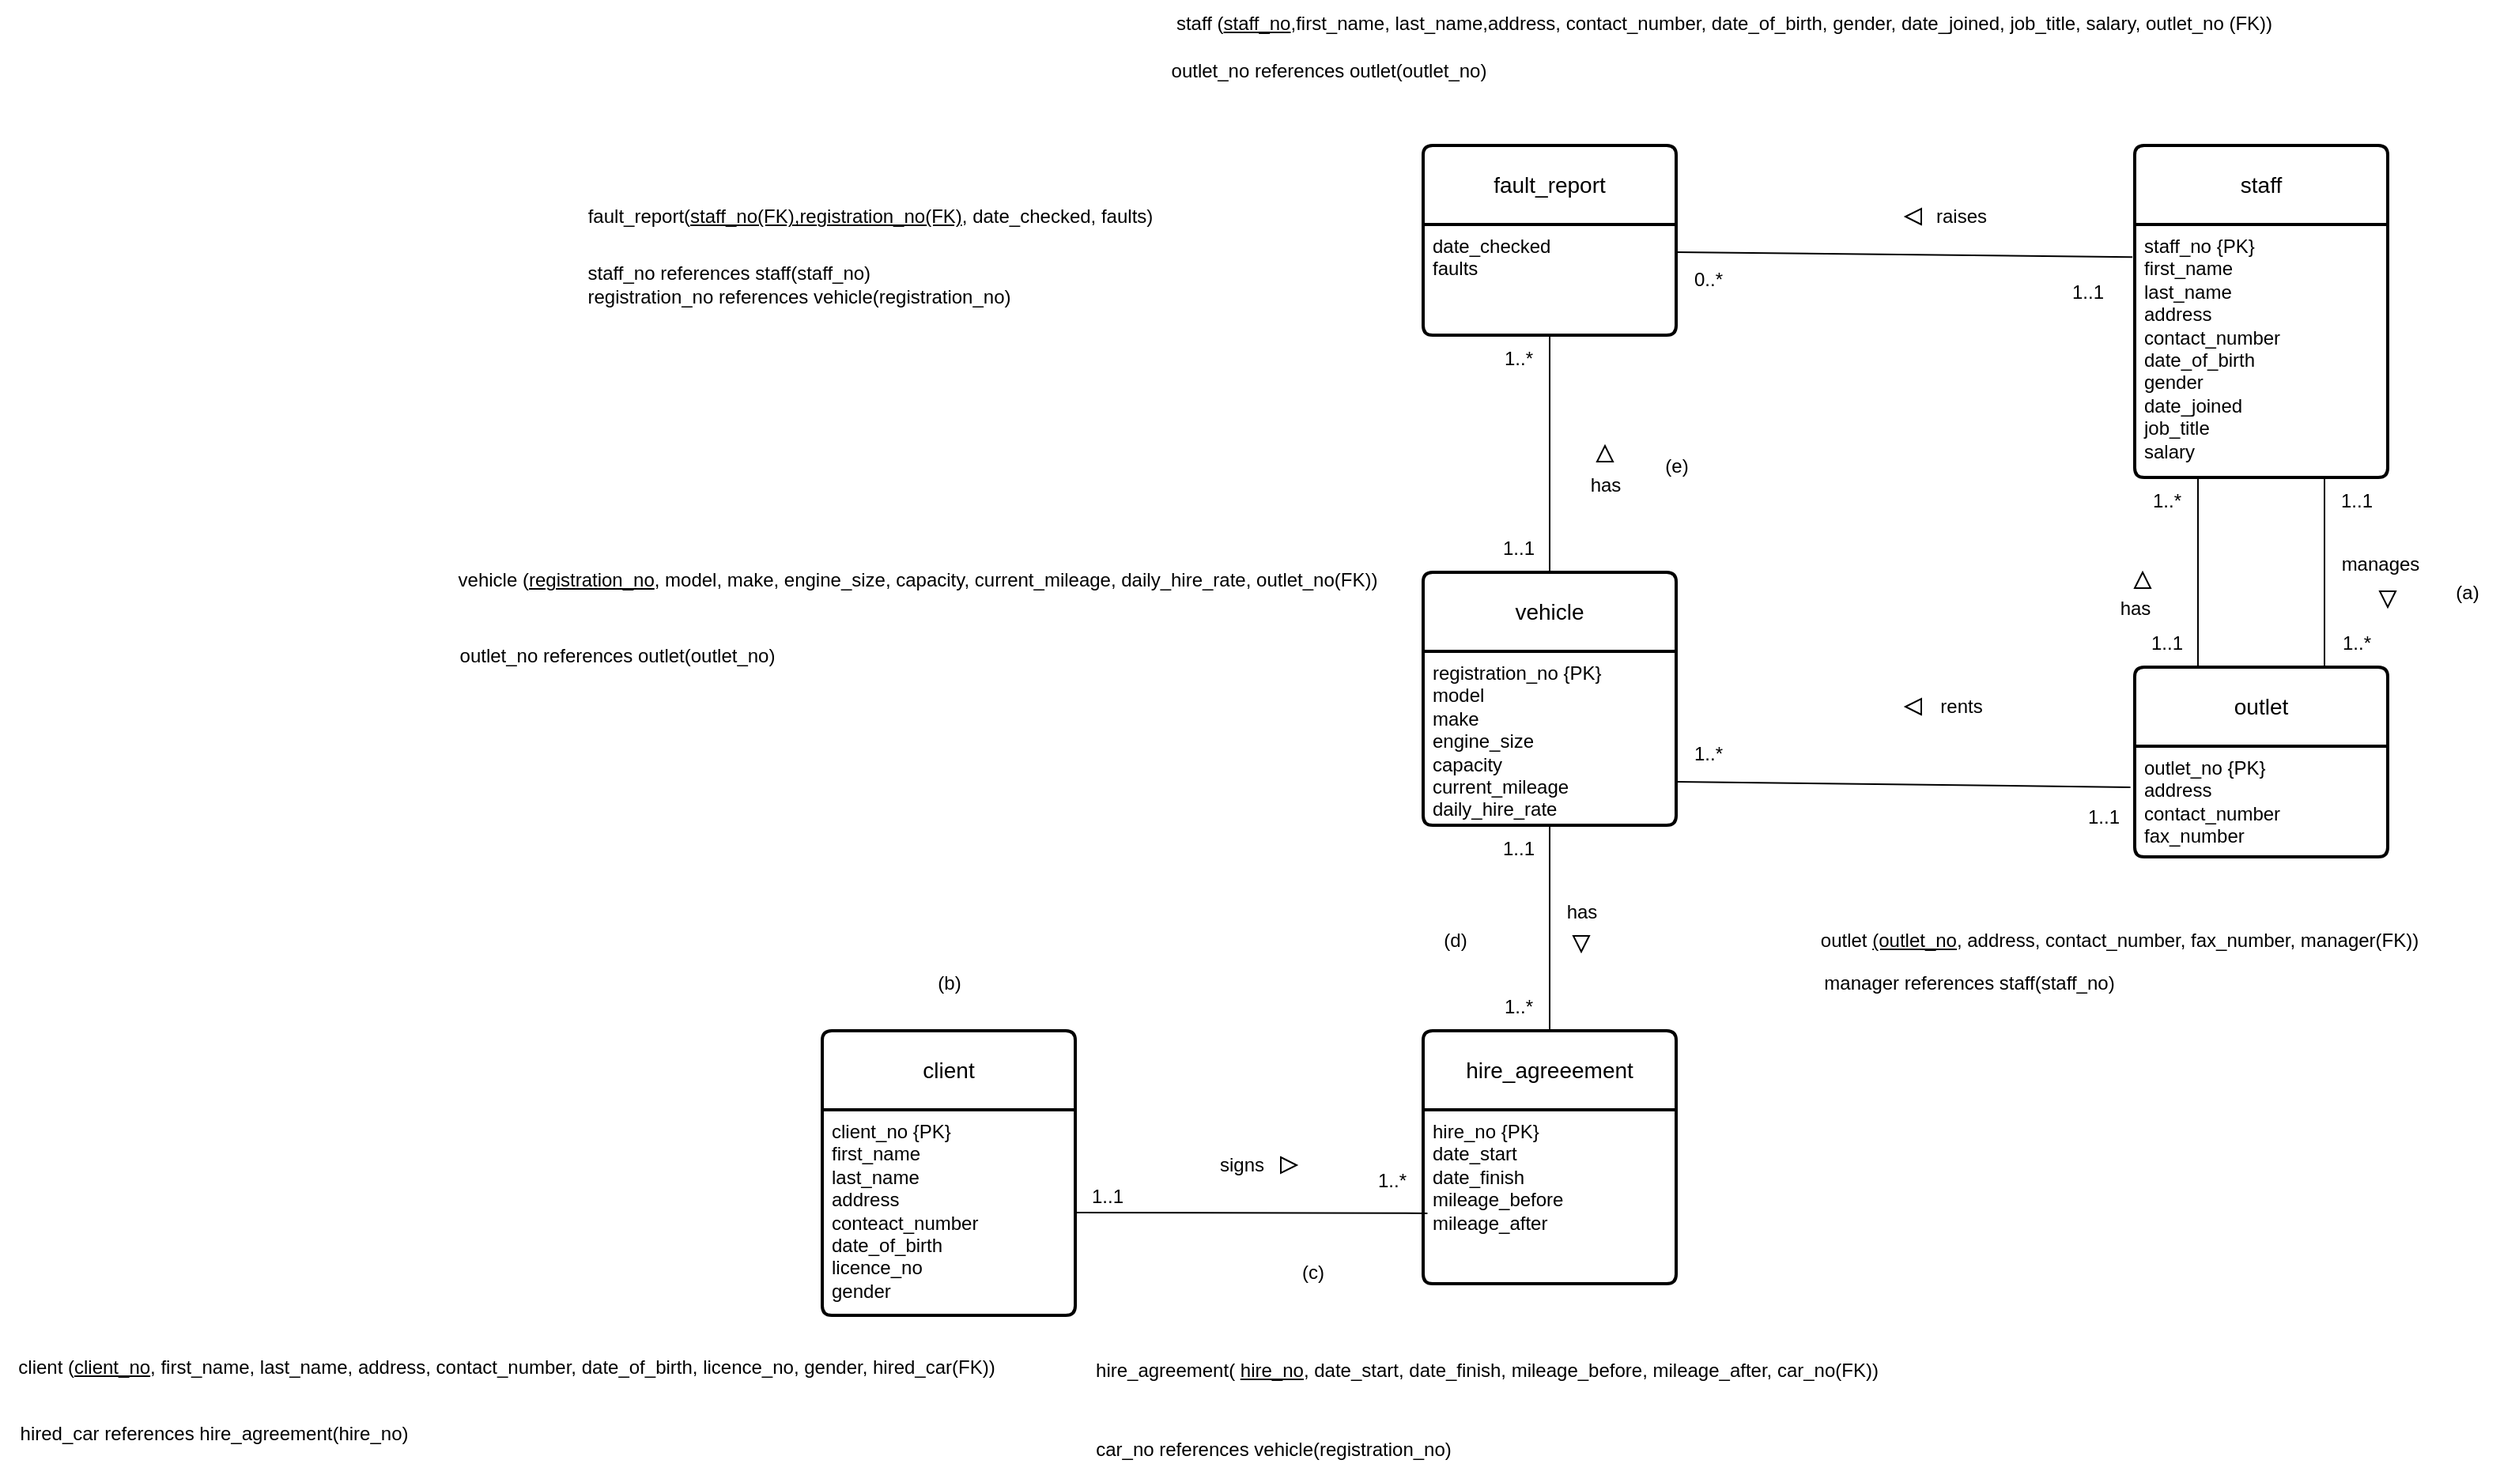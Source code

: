 <mxfile version="27.0.6">
  <diagram name="Page-1" id="iTH3-aclorHqS6xaNzX9">
    <mxGraphModel dx="2088" dy="664" grid="1" gridSize="10" guides="1" tooltips="1" connect="1" arrows="1" fold="1" page="1" pageScale="1" pageWidth="850" pageHeight="1100" math="0" shadow="0">
      <root>
        <mxCell id="0" />
        <mxCell id="1" parent="0" />
        <mxCell id="z2fp6Gsrct1kZspJMTov-1" value="fault_report" style="swimlane;childLayout=stackLayout;horizontal=1;startSize=50;horizontalStack=0;rounded=1;fontSize=14;fontStyle=0;strokeWidth=2;resizeParent=0;resizeLast=1;shadow=0;dashed=0;align=center;arcSize=4;whiteSpace=wrap;html=1;" vertex="1" parent="1">
          <mxGeometry x="110" y="110" width="160" height="120" as="geometry" />
        </mxCell>
        <mxCell id="z2fp6Gsrct1kZspJMTov-2" value="date_checked&lt;div&gt;faults&lt;/div&gt;" style="align=left;strokeColor=none;fillColor=none;spacingLeft=4;spacingRight=4;fontSize=12;verticalAlign=top;resizable=0;rotatable=0;part=1;html=1;whiteSpace=wrap;" vertex="1" parent="z2fp6Gsrct1kZspJMTov-1">
          <mxGeometry y="50" width="160" height="70" as="geometry" />
        </mxCell>
        <mxCell id="z2fp6Gsrct1kZspJMTov-3" value="staff" style="swimlane;childLayout=stackLayout;horizontal=1;startSize=50;horizontalStack=0;rounded=1;fontSize=14;fontStyle=0;strokeWidth=2;resizeParent=0;resizeLast=1;shadow=0;dashed=0;align=center;arcSize=4;whiteSpace=wrap;html=1;" vertex="1" parent="1">
          <mxGeometry x="560" y="110" width="160" height="210" as="geometry" />
        </mxCell>
        <mxCell id="z2fp6Gsrct1kZspJMTov-4" value="staff_no {PK}&lt;div&gt;first_name&lt;/div&gt;&lt;div&gt;last_name&lt;/div&gt;&lt;div&gt;address&lt;/div&gt;&lt;div&gt;contact_number&lt;/div&gt;&lt;div&gt;date_of_birth&lt;/div&gt;&lt;div&gt;gender&lt;/div&gt;&lt;div&gt;date_joined&lt;/div&gt;&lt;div&gt;job_title&lt;/div&gt;&lt;div&gt;salary&lt;/div&gt;" style="align=left;strokeColor=none;fillColor=none;spacingLeft=4;spacingRight=4;fontSize=12;verticalAlign=top;resizable=0;rotatable=0;part=1;html=1;whiteSpace=wrap;" vertex="1" parent="z2fp6Gsrct1kZspJMTov-3">
          <mxGeometry y="50" width="160" height="160" as="geometry" />
        </mxCell>
        <mxCell id="z2fp6Gsrct1kZspJMTov-5" value="vehicle" style="swimlane;childLayout=stackLayout;horizontal=1;startSize=50;horizontalStack=0;rounded=1;fontSize=14;fontStyle=0;strokeWidth=2;resizeParent=0;resizeLast=1;shadow=0;dashed=0;align=center;arcSize=4;whiteSpace=wrap;html=1;" vertex="1" parent="1">
          <mxGeometry x="110" y="380" width="160" height="160" as="geometry" />
        </mxCell>
        <mxCell id="z2fp6Gsrct1kZspJMTov-6" value="registration_no {PK}&lt;div&gt;model&lt;/div&gt;&lt;div&gt;make&lt;/div&gt;&lt;div&gt;engine_size&lt;/div&gt;&lt;div&gt;capacity&lt;/div&gt;&lt;div&gt;current_mileage&lt;/div&gt;&lt;div&gt;daily_hire_rate&lt;/div&gt;" style="align=left;strokeColor=none;fillColor=none;spacingLeft=4;spacingRight=4;fontSize=12;verticalAlign=top;resizable=0;rotatable=0;part=1;html=1;whiteSpace=wrap;" vertex="1" parent="z2fp6Gsrct1kZspJMTov-5">
          <mxGeometry y="50" width="160" height="110" as="geometry" />
        </mxCell>
        <mxCell id="z2fp6Gsrct1kZspJMTov-20" style="edgeStyle=none;rounded=0;orthogonalLoop=1;jettySize=auto;html=1;exitX=0.75;exitY=0;exitDx=0;exitDy=0;entryX=0.75;entryY=1;entryDx=0;entryDy=0;endArrow=none;startFill=0;" edge="1" parent="1" source="z2fp6Gsrct1kZspJMTov-7" target="z2fp6Gsrct1kZspJMTov-4">
          <mxGeometry relative="1" as="geometry" />
        </mxCell>
        <mxCell id="z2fp6Gsrct1kZspJMTov-7" value="outlet" style="swimlane;childLayout=stackLayout;horizontal=1;startSize=50;horizontalStack=0;rounded=1;fontSize=14;fontStyle=0;strokeWidth=2;resizeParent=0;resizeLast=1;shadow=0;dashed=0;align=center;arcSize=4;whiteSpace=wrap;html=1;" vertex="1" parent="1">
          <mxGeometry x="560" y="440" width="160" height="120" as="geometry" />
        </mxCell>
        <mxCell id="z2fp6Gsrct1kZspJMTov-8" value="outlet_no {PK}&lt;div&gt;address&lt;/div&gt;&lt;div&gt;contact_number&lt;/div&gt;&lt;div&gt;fax_number&lt;/div&gt;" style="align=left;strokeColor=none;fillColor=none;spacingLeft=4;spacingRight=4;fontSize=12;verticalAlign=top;resizable=0;rotatable=0;part=1;html=1;whiteSpace=wrap;" vertex="1" parent="z2fp6Gsrct1kZspJMTov-7">
          <mxGeometry y="50" width="160" height="70" as="geometry" />
        </mxCell>
        <mxCell id="z2fp6Gsrct1kZspJMTov-9" value="hire_agreeement" style="swimlane;childLayout=stackLayout;horizontal=1;startSize=50;horizontalStack=0;rounded=1;fontSize=14;fontStyle=0;strokeWidth=2;resizeParent=0;resizeLast=1;shadow=0;dashed=0;align=center;arcSize=4;whiteSpace=wrap;html=1;" vertex="1" parent="1">
          <mxGeometry x="110" y="670" width="160" height="160" as="geometry" />
        </mxCell>
        <mxCell id="z2fp6Gsrct1kZspJMTov-10" value="hire_no {PK}&lt;div&gt;date_start&lt;/div&gt;&lt;div&gt;date_finish&lt;/div&gt;&lt;div&gt;mileage_before&lt;/div&gt;&lt;div&gt;mileage_after&lt;/div&gt;&lt;div&gt;&lt;br&gt;&lt;/div&gt;" style="align=left;strokeColor=none;fillColor=none;spacingLeft=4;spacingRight=4;fontSize=12;verticalAlign=top;resizable=0;rotatable=0;part=1;html=1;whiteSpace=wrap;" vertex="1" parent="z2fp6Gsrct1kZspJMTov-9">
          <mxGeometry y="50" width="160" height="110" as="geometry" />
        </mxCell>
        <mxCell id="z2fp6Gsrct1kZspJMTov-11" value="client" style="swimlane;childLayout=stackLayout;horizontal=1;startSize=50;horizontalStack=0;rounded=1;fontSize=14;fontStyle=0;strokeWidth=2;resizeParent=0;resizeLast=1;shadow=0;dashed=0;align=center;arcSize=4;whiteSpace=wrap;html=1;" vertex="1" parent="1">
          <mxGeometry x="-270" y="670" width="160" height="180" as="geometry" />
        </mxCell>
        <mxCell id="z2fp6Gsrct1kZspJMTov-12" value="&lt;div&gt;client_no {PK}&lt;/div&gt;&lt;div&gt;first_name&lt;/div&gt;&lt;div&gt;last_name&lt;/div&gt;&lt;div&gt;address&lt;/div&gt;&lt;div&gt;conteact_number&lt;/div&gt;&lt;div&gt;date_of_birth&lt;/div&gt;&lt;div&gt;licence_no&lt;/div&gt;&lt;div&gt;gender&lt;/div&gt;" style="align=left;strokeColor=none;fillColor=none;spacingLeft=4;spacingRight=4;fontSize=12;verticalAlign=top;resizable=0;rotatable=0;part=1;html=1;whiteSpace=wrap;" vertex="1" parent="z2fp6Gsrct1kZspJMTov-11">
          <mxGeometry y="50" width="160" height="130" as="geometry" />
        </mxCell>
        <mxCell id="z2fp6Gsrct1kZspJMTov-15" style="rounded=0;orthogonalLoop=1;jettySize=auto;html=1;exitX=0.5;exitY=1;exitDx=0;exitDy=0;entryX=0.5;entryY=0;entryDx=0;entryDy=0;endArrow=none;startFill=0;" edge="1" parent="1" source="z2fp6Gsrct1kZspJMTov-2" target="z2fp6Gsrct1kZspJMTov-5">
          <mxGeometry relative="1" as="geometry" />
        </mxCell>
        <mxCell id="z2fp6Gsrct1kZspJMTov-16" style="edgeStyle=none;rounded=0;orthogonalLoop=1;jettySize=auto;html=1;exitX=0.5;exitY=1;exitDx=0;exitDy=0;entryX=0.5;entryY=0;entryDx=0;entryDy=0;endArrow=none;startFill=0;" edge="1" parent="1" source="z2fp6Gsrct1kZspJMTov-6" target="z2fp6Gsrct1kZspJMTov-9">
          <mxGeometry relative="1" as="geometry" />
        </mxCell>
        <mxCell id="z2fp6Gsrct1kZspJMTov-17" style="edgeStyle=none;rounded=0;orthogonalLoop=1;jettySize=auto;html=1;exitX=1;exitY=0.5;exitDx=0;exitDy=0;entryX=0.017;entryY=0.595;entryDx=0;entryDy=0;entryPerimeter=0;endArrow=none;startFill=0;" edge="1" parent="1" source="z2fp6Gsrct1kZspJMTov-12" target="z2fp6Gsrct1kZspJMTov-10">
          <mxGeometry relative="1" as="geometry" />
        </mxCell>
        <mxCell id="z2fp6Gsrct1kZspJMTov-18" style="edgeStyle=none;rounded=0;orthogonalLoop=1;jettySize=auto;html=1;exitX=1;exitY=0.75;exitDx=0;exitDy=0;entryX=-0.017;entryY=0.371;entryDx=0;entryDy=0;entryPerimeter=0;endArrow=none;startFill=0;" edge="1" parent="1" source="z2fp6Gsrct1kZspJMTov-6" target="z2fp6Gsrct1kZspJMTov-8">
          <mxGeometry relative="1" as="geometry" />
        </mxCell>
        <mxCell id="z2fp6Gsrct1kZspJMTov-19" style="edgeStyle=none;rounded=0;orthogonalLoop=1;jettySize=auto;html=1;exitX=0.25;exitY=1;exitDx=0;exitDy=0;entryX=0.25;entryY=0;entryDx=0;entryDy=0;endArrow=none;startFill=0;" edge="1" parent="1" source="z2fp6Gsrct1kZspJMTov-4" target="z2fp6Gsrct1kZspJMTov-7">
          <mxGeometry relative="1" as="geometry" />
        </mxCell>
        <mxCell id="z2fp6Gsrct1kZspJMTov-21" style="edgeStyle=none;rounded=0;orthogonalLoop=1;jettySize=auto;html=1;exitX=1;exitY=0.25;exitDx=0;exitDy=0;entryX=-0.009;entryY=0.129;entryDx=0;entryDy=0;entryPerimeter=0;endArrow=none;startFill=0;" edge="1" parent="1" source="z2fp6Gsrct1kZspJMTov-2" target="z2fp6Gsrct1kZspJMTov-4">
          <mxGeometry relative="1" as="geometry" />
        </mxCell>
        <mxCell id="z2fp6Gsrct1kZspJMTov-22" value="" style="triangle;whiteSpace=wrap;html=1;fillColor=light-dark(#FFFFFF,#FFFFFF);rotation=-180;" vertex="1" parent="1">
          <mxGeometry x="415" y="150" width="10" height="10" as="geometry" />
        </mxCell>
        <mxCell id="z2fp6Gsrct1kZspJMTov-23" value="" style="triangle;whiteSpace=wrap;html=1;fillColor=light-dark(#FFFFFF,#FFFFFF);rotation=-90;" vertex="1" parent="1">
          <mxGeometry x="220" y="300" width="10" height="10" as="geometry" />
        </mxCell>
        <mxCell id="z2fp6Gsrct1kZspJMTov-24" value="" style="triangle;whiteSpace=wrap;html=1;fillColor=light-dark(#FFFFFF,#FFFFFF);rotation=-90;" vertex="1" parent="1">
          <mxGeometry x="560" y="380" width="10" height="10" as="geometry" />
        </mxCell>
        <mxCell id="z2fp6Gsrct1kZspJMTov-25" value="" style="triangle;whiteSpace=wrap;html=1;fillColor=light-dark(#FFFFFF,#FFFFFF);rotation=90;" vertex="1" parent="1">
          <mxGeometry x="715" y="392" width="10" height="10" as="geometry" />
        </mxCell>
        <mxCell id="z2fp6Gsrct1kZspJMTov-26" value="" style="triangle;whiteSpace=wrap;html=1;fillColor=light-dark(#FFFFFF,#FFFFFF);rotation=-180;" vertex="1" parent="1">
          <mxGeometry x="415" y="460" width="10" height="10" as="geometry" />
        </mxCell>
        <mxCell id="z2fp6Gsrct1kZspJMTov-27" value="" style="triangle;whiteSpace=wrap;html=1;fillColor=light-dark(#FFFFFF,#FFFFFF);rotation=90;" vertex="1" parent="1">
          <mxGeometry x="205" y="610" width="10" height="10" as="geometry" />
        </mxCell>
        <mxCell id="z2fp6Gsrct1kZspJMTov-28" value="" style="triangle;whiteSpace=wrap;html=1;fillColor=light-dark(#FFFFFF,#FFFFFF);rotation=0;" vertex="1" parent="1">
          <mxGeometry x="20" y="750" width="10" height="10" as="geometry" />
        </mxCell>
        <mxCell id="z2fp6Gsrct1kZspJMTov-29" value="raises" style="text;html=1;align=center;verticalAlign=middle;resizable=0;points=[];autosize=1;strokeColor=none;fillColor=none;" vertex="1" parent="1">
          <mxGeometry x="420" y="140" width="60" height="30" as="geometry" />
        </mxCell>
        <mxCell id="z2fp6Gsrct1kZspJMTov-30" value="has" style="text;html=1;align=center;verticalAlign=middle;resizable=0;points=[];autosize=1;strokeColor=none;fillColor=none;" vertex="1" parent="1">
          <mxGeometry x="205" y="310" width="40" height="30" as="geometry" />
        </mxCell>
        <mxCell id="z2fp6Gsrct1kZspJMTov-31" value="has" style="text;html=1;align=center;verticalAlign=middle;resizable=0;points=[];autosize=1;strokeColor=none;fillColor=none;" vertex="1" parent="1">
          <mxGeometry x="540" y="388" width="40" height="30" as="geometry" />
        </mxCell>
        <mxCell id="z2fp6Gsrct1kZspJMTov-32" value="manages" style="text;html=1;align=center;verticalAlign=middle;resizable=0;points=[];autosize=1;strokeColor=none;fillColor=none;" vertex="1" parent="1">
          <mxGeometry x="680" y="360" width="70" height="30" as="geometry" />
        </mxCell>
        <mxCell id="z2fp6Gsrct1kZspJMTov-33" value="rents" style="text;html=1;align=center;verticalAlign=middle;resizable=0;points=[];autosize=1;strokeColor=none;fillColor=none;" vertex="1" parent="1">
          <mxGeometry x="425" y="450" width="50" height="30" as="geometry" />
        </mxCell>
        <mxCell id="z2fp6Gsrct1kZspJMTov-34" value="has" style="text;html=1;align=center;verticalAlign=middle;resizable=0;points=[];autosize=1;strokeColor=none;fillColor=none;" vertex="1" parent="1">
          <mxGeometry x="190" y="580" width="40" height="30" as="geometry" />
        </mxCell>
        <mxCell id="z2fp6Gsrct1kZspJMTov-35" value="signs" style="text;html=1;align=center;verticalAlign=middle;resizable=0;points=[];autosize=1;strokeColor=none;fillColor=none;" vertex="1" parent="1">
          <mxGeometry x="-30" y="740" width="50" height="30" as="geometry" />
        </mxCell>
        <mxCell id="z2fp6Gsrct1kZspJMTov-36" value="(b)" style="text;html=1;align=center;verticalAlign=middle;resizable=0;points=[];autosize=1;strokeColor=none;fillColor=none;" vertex="1" parent="1">
          <mxGeometry x="-210" y="625" width="40" height="30" as="geometry" />
        </mxCell>
        <mxCell id="z2fp6Gsrct1kZspJMTov-38" value="(c)" style="text;html=1;align=center;verticalAlign=middle;resizable=0;points=[];autosize=1;strokeColor=none;fillColor=none;" vertex="1" parent="1">
          <mxGeometry x="20" y="808" width="40" height="30" as="geometry" />
        </mxCell>
        <mxCell id="z2fp6Gsrct1kZspJMTov-39" value="(d)" style="text;html=1;align=center;verticalAlign=middle;resizable=0;points=[];autosize=1;strokeColor=none;fillColor=none;" vertex="1" parent="1">
          <mxGeometry x="110" y="598" width="40" height="30" as="geometry" />
        </mxCell>
        <mxCell id="z2fp6Gsrct1kZspJMTov-40" value="(e)" style="text;html=1;align=center;verticalAlign=middle;resizable=0;points=[];autosize=1;strokeColor=none;fillColor=none;" vertex="1" parent="1">
          <mxGeometry x="250" y="298" width="40" height="30" as="geometry" />
        </mxCell>
        <mxCell id="z2fp6Gsrct1kZspJMTov-41" value="(a)" style="text;html=1;align=center;verticalAlign=middle;resizable=0;points=[];autosize=1;strokeColor=none;fillColor=none;" vertex="1" parent="1">
          <mxGeometry x="750" y="378" width="40" height="30" as="geometry" />
        </mxCell>
        <mxCell id="z2fp6Gsrct1kZspJMTov-42" value="1..1" style="text;html=1;align=center;verticalAlign=middle;resizable=0;points=[];autosize=1;strokeColor=none;fillColor=none;" vertex="1" parent="1">
          <mxGeometry x="510" y="188" width="40" height="30" as="geometry" />
        </mxCell>
        <mxCell id="z2fp6Gsrct1kZspJMTov-43" value="1..1" style="text;html=1;align=center;verticalAlign=middle;resizable=0;points=[];autosize=1;strokeColor=none;fillColor=none;" vertex="1" parent="1">
          <mxGeometry x="560" y="410" width="40" height="30" as="geometry" />
        </mxCell>
        <mxCell id="z2fp6Gsrct1kZspJMTov-44" value="1..1" style="text;html=1;align=center;verticalAlign=middle;resizable=0;points=[];autosize=1;strokeColor=none;fillColor=none;" vertex="1" parent="1">
          <mxGeometry x="680" y="320" width="40" height="30" as="geometry" />
        </mxCell>
        <mxCell id="z2fp6Gsrct1kZspJMTov-45" value="1..1" style="text;html=1;align=center;verticalAlign=middle;resizable=0;points=[];autosize=1;strokeColor=none;fillColor=none;" vertex="1" parent="1">
          <mxGeometry x="150" y="350" width="40" height="30" as="geometry" />
        </mxCell>
        <mxCell id="z2fp6Gsrct1kZspJMTov-46" value="1..1" style="text;html=1;align=center;verticalAlign=middle;resizable=0;points=[];autosize=1;strokeColor=none;fillColor=none;" vertex="1" parent="1">
          <mxGeometry x="150" y="540" width="40" height="30" as="geometry" />
        </mxCell>
        <mxCell id="z2fp6Gsrct1kZspJMTov-47" value="1..1" style="text;html=1;align=center;verticalAlign=middle;resizable=0;points=[];autosize=1;strokeColor=none;fillColor=none;" vertex="1" parent="1">
          <mxGeometry x="-110" y="760" width="40" height="30" as="geometry" />
        </mxCell>
        <mxCell id="z2fp6Gsrct1kZspJMTov-48" value="1..1" style="text;html=1;align=center;verticalAlign=middle;resizable=0;points=[];autosize=1;strokeColor=none;fillColor=none;" vertex="1" parent="1">
          <mxGeometry x="520" y="520" width="40" height="30" as="geometry" />
        </mxCell>
        <mxCell id="z2fp6Gsrct1kZspJMTov-49" value="1..*" style="text;html=1;align=center;verticalAlign=middle;resizable=0;points=[];autosize=1;strokeColor=none;fillColor=none;" vertex="1" parent="1">
          <mxGeometry x="70" y="750" width="40" height="30" as="geometry" />
        </mxCell>
        <mxCell id="z2fp6Gsrct1kZspJMTov-50" value="1..*" style="text;html=1;align=center;verticalAlign=middle;resizable=0;points=[];autosize=1;strokeColor=none;fillColor=none;" vertex="1" parent="1">
          <mxGeometry x="150" y="640" width="40" height="30" as="geometry" />
        </mxCell>
        <mxCell id="z2fp6Gsrct1kZspJMTov-51" value="1..*" style="text;html=1;align=center;verticalAlign=middle;resizable=0;points=[];autosize=1;strokeColor=none;fillColor=none;" vertex="1" parent="1">
          <mxGeometry x="150" y="230" width="40" height="30" as="geometry" />
        </mxCell>
        <mxCell id="z2fp6Gsrct1kZspJMTov-52" value="1..*" style="text;html=1;align=center;verticalAlign=middle;resizable=0;points=[];autosize=1;strokeColor=none;fillColor=none;" vertex="1" parent="1">
          <mxGeometry x="270" y="480" width="40" height="30" as="geometry" />
        </mxCell>
        <mxCell id="z2fp6Gsrct1kZspJMTov-53" value="1..*" style="text;html=1;align=center;verticalAlign=middle;resizable=0;points=[];autosize=1;strokeColor=none;fillColor=none;" vertex="1" parent="1">
          <mxGeometry x="560" y="320" width="40" height="30" as="geometry" />
        </mxCell>
        <mxCell id="z2fp6Gsrct1kZspJMTov-54" value="1..*" style="text;html=1;align=center;verticalAlign=middle;resizable=0;points=[];autosize=1;strokeColor=none;fillColor=none;" vertex="1" parent="1">
          <mxGeometry x="680" y="410" width="40" height="30" as="geometry" />
        </mxCell>
        <mxCell id="z2fp6Gsrct1kZspJMTov-55" value="0..*" style="text;html=1;align=center;verticalAlign=middle;resizable=0;points=[];autosize=1;strokeColor=none;fillColor=none;" vertex="1" parent="1">
          <mxGeometry x="270" y="180" width="40" height="30" as="geometry" />
        </mxCell>
        <mxCell id="z2fp6Gsrct1kZspJMTov-56" value="staff (&lt;u&gt;staff_no&lt;/u&gt;,first_name, last_name,address, contact_number, date_of_birth, gender, date_joined, job_title, salary, outlet_no (FK))" style="text;html=1;align=center;verticalAlign=middle;resizable=0;points=[];autosize=1;strokeColor=none;fillColor=none;" vertex="1" parent="1">
          <mxGeometry x="-60" y="18" width="720" height="30" as="geometry" />
        </mxCell>
        <mxCell id="z2fp6Gsrct1kZspJMTov-57" value="outlet_no references outlet(outlet_no)" style="text;html=1;align=center;verticalAlign=middle;resizable=0;points=[];autosize=1;strokeColor=none;fillColor=none;" vertex="1" parent="1">
          <mxGeometry x="-60" y="48" width="220" height="30" as="geometry" />
        </mxCell>
        <mxCell id="z2fp6Gsrct1kZspJMTov-58" value="outlet &lt;u&gt;(outlet_no&lt;/u&gt;, address, contact_number, fax_number, manager(FK))" style="text;html=1;align=center;verticalAlign=middle;resizable=0;points=[];autosize=1;strokeColor=none;fillColor=none;" vertex="1" parent="1">
          <mxGeometry x="350" y="598" width="400" height="30" as="geometry" />
        </mxCell>
        <mxCell id="z2fp6Gsrct1kZspJMTov-59" value="manager references staff(staff_no)" style="text;html=1;align=center;verticalAlign=middle;resizable=0;points=[];autosize=1;strokeColor=none;fillColor=none;" vertex="1" parent="1">
          <mxGeometry x="350" y="625" width="210" height="30" as="geometry" />
        </mxCell>
        <mxCell id="z2fp6Gsrct1kZspJMTov-60" value="vehicle (&lt;u&gt;registration_no&lt;/u&gt;, model, make, engine_size, capacity, current_mileage, daily_hire_rate, outlet_no(FK))" style="text;html=1;align=center;verticalAlign=middle;resizable=0;points=[];autosize=1;strokeColor=none;fillColor=none;" vertex="1" parent="1">
          <mxGeometry x="-510" y="370" width="600" height="30" as="geometry" />
        </mxCell>
        <mxCell id="z2fp6Gsrct1kZspJMTov-61" value="outlet_no references outlet(outlet_no)" style="text;html=1;align=center;verticalAlign=middle;resizable=0;points=[];autosize=1;strokeColor=none;fillColor=none;" vertex="1" parent="1">
          <mxGeometry x="-510" y="418" width="220" height="30" as="geometry" />
        </mxCell>
        <mxCell id="z2fp6Gsrct1kZspJMTov-62" value="hire_agreement( &lt;u&gt;hire_no&lt;/u&gt;, date_start, date_finish, mileage_before, mileage_after, car_no(FK))" style="text;html=1;align=center;verticalAlign=middle;resizable=0;points=[];autosize=1;strokeColor=none;fillColor=none;" vertex="1" parent="1">
          <mxGeometry x="-110" y="870" width="520" height="30" as="geometry" />
        </mxCell>
        <mxCell id="z2fp6Gsrct1kZspJMTov-63" value="car_no references vehicle(registration_no)" style="text;html=1;align=center;verticalAlign=middle;resizable=0;points=[];autosize=1;strokeColor=none;fillColor=none;" vertex="1" parent="1">
          <mxGeometry x="-110" y="920" width="250" height="30" as="geometry" />
        </mxCell>
        <mxCell id="z2fp6Gsrct1kZspJMTov-64" value="client (&lt;u&gt;client_no&lt;/u&gt;, first_name, last_name, address, contact_number, date_of_birth, licence_no, gender, hired_car(FK))" style="text;html=1;align=center;verticalAlign=middle;resizable=0;points=[];autosize=1;strokeColor=none;fillColor=none;" vertex="1" parent="1">
          <mxGeometry x="-790" y="868" width="640" height="30" as="geometry" />
        </mxCell>
        <mxCell id="z2fp6Gsrct1kZspJMTov-65" value="hired_car references hire_agreement(hire_no)" style="text;html=1;align=center;verticalAlign=middle;resizable=0;points=[];autosize=1;strokeColor=none;fillColor=none;" vertex="1" parent="1">
          <mxGeometry x="-790" y="910" width="270" height="30" as="geometry" />
        </mxCell>
        <mxCell id="z2fp6Gsrct1kZspJMTov-66" value="fault_report(&lt;u&gt;staff_no(FK),registration_no(FK)&lt;/u&gt;, date_checked, faults)" style="text;html=1;align=center;verticalAlign=middle;resizable=0;points=[];autosize=1;strokeColor=none;fillColor=none;" vertex="1" parent="1">
          <mxGeometry x="-430" y="140" width="380" height="30" as="geometry" />
        </mxCell>
        <mxCell id="z2fp6Gsrct1kZspJMTov-67" value="&lt;div style=&quot;text-align: left;&quot;&gt;&lt;span style=&quot;background-color: transparent; color: light-dark(rgb(0, 0, 0), rgb(255, 255, 255));&quot;&gt;staff_no references staff(staff_no)&lt;/span&gt;&lt;/div&gt;&lt;div&gt;registration_no references vehicle(registration_no)&lt;/div&gt;" style="text;html=1;align=center;verticalAlign=middle;resizable=0;points=[];autosize=1;strokeColor=none;fillColor=none;" vertex="1" parent="1">
          <mxGeometry x="-430" y="178" width="290" height="40" as="geometry" />
        </mxCell>
      </root>
    </mxGraphModel>
  </diagram>
</mxfile>
